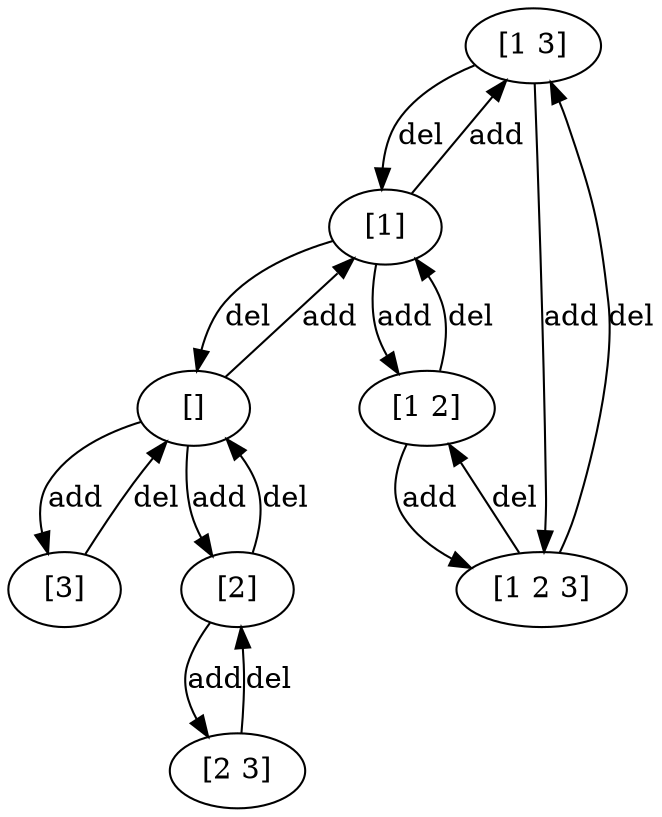 digraph G {
  "[1 3]" -> "[1]" [label="del"];
  "[1 3]" -> "[1 2 3]" [label="add"];
  "[3]" -> "[]" [label="del"];
  "[1 2]" -> "[1]" [label="del"];
  "[1 2]" -> "[1 2 3]" [label="add"];
  "[2]" -> "[]" [label="del"];
  "[2]" -> "[2 3]" [label="add"];
  "[1 2 3]" -> "[1 2]" [label="del"];
  "[1 2 3]" -> "[1 3]" [label="del"];
  "[2 3]" -> "[2]" [label="del"];
  "[]" -> "[1]" [label="add"];
  "[]" -> "[3]" [label="add"];
  "[]" -> "[2]" [label="add"];
  "[1]" -> "[]" [label="del"];
  "[1]" -> "[1 3]" [label="add"];
  "[1]" -> "[1 2]" [label="add"];
}
